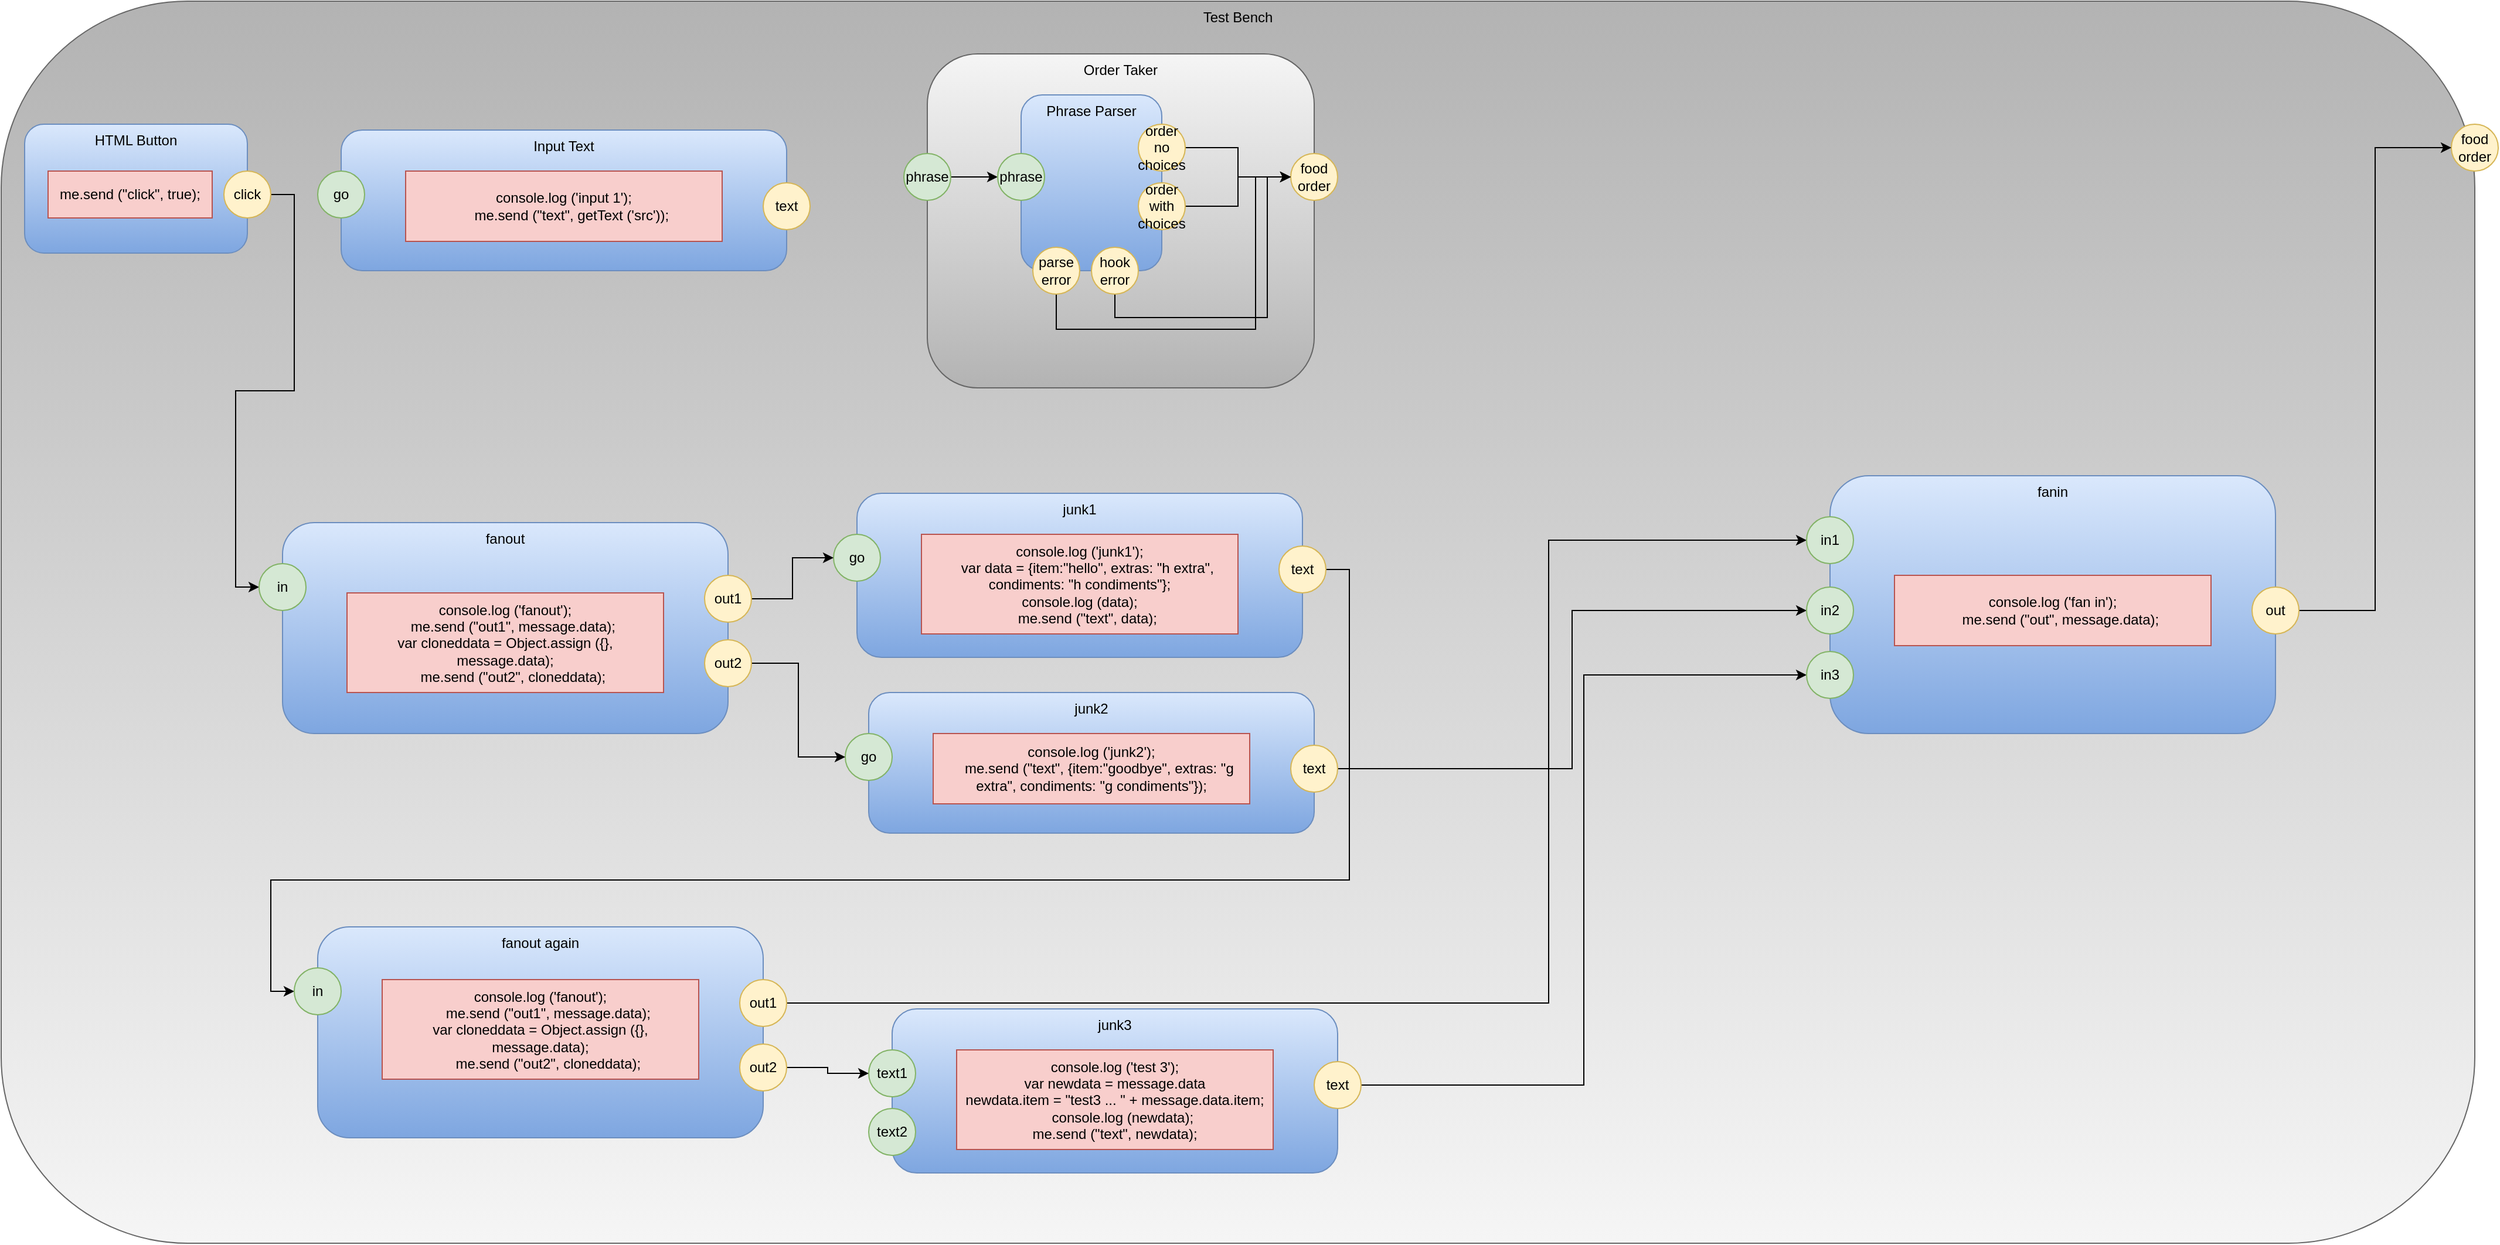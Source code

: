 <mxfile version="14.6.13" type="device"><diagram id="fo9xvGcHm88d3B_x5weG" name="testbench"><mxGraphModel dx="1241" dy="1540" grid="1" gridSize="10" guides="1" tooltips="1" connect="1" arrows="1" fold="1" page="1" pageScale="1" pageWidth="1100" pageHeight="850" math="0" shadow="0"><root><mxCell id="0"/><mxCell id="1" parent="0"/><mxCell id="TovHJiwwyZonmQ_bTznv-1" value="Test Bench" style="rounded=1;whiteSpace=wrap;html=1;horizontal=1;verticalAlign=top;gradientColor=#b3b3b3;fillColor=#f5f5f5;strokeColor=#666666;gradientDirection=north;" parent="1" vertex="1"><mxGeometry x="40" y="-780" width="2110" height="1060" as="geometry"/></mxCell><mxCell id="TovHJiwwyZonmQ_bTznv-2" value="Order Taker" style="rounded=1;whiteSpace=wrap;html=1;horizontal=1;verticalAlign=top;fillColor=#f5f5f5;strokeColor=#666666;gradientColor=#b3b3b3;" parent="1" vertex="1"><mxGeometry x="830" y="-735" width="330" height="285" as="geometry"/></mxCell><mxCell id="TovHJiwwyZonmQ_bTznv-7" value="food order" style="ellipse;whiteSpace=wrap;html=1;aspect=fixed;fillColor=#fff2cc;strokeColor=#d6b656;" parent="1" vertex="1"><mxGeometry x="1140" y="-650" width="40" height="40" as="geometry"/></mxCell><mxCell id="8fRTBHWT1LMxwT7S_JYk-12" style="edgeStyle=orthogonalEdgeStyle;rounded=0;orthogonalLoop=1;jettySize=auto;html=1;exitX=1;exitY=0.5;exitDx=0;exitDy=0;" parent="1" source="TovHJiwwyZonmQ_bTznv-10" target="8fRTBHWT1LMxwT7S_JYk-4" edge="1"><mxGeometry relative="1" as="geometry"/></mxCell><mxCell id="TovHJiwwyZonmQ_bTznv-10" value="phrase" style="ellipse;whiteSpace=wrap;html=1;aspect=fixed;fillColor=#d5e8d4;strokeColor=#82b366;" parent="1" vertex="1"><mxGeometry x="810" y="-650" width="40" height="40" as="geometry"/></mxCell><mxCell id="TovHJiwwyZonmQ_bTznv-13" value="HTML Button" style="rounded=1;whiteSpace=wrap;html=1;fillColor=#dae8fc;strokeColor=#6c8ebf;gradientColor=#7ea6e0;verticalAlign=top;" parent="1" vertex="1"><mxGeometry x="60" y="-675" width="190" height="110" as="geometry"/></mxCell><mxCell id="lLxG6PJgcpTXuLp3OtVY-51" style="edgeStyle=orthogonalEdgeStyle;rounded=0;orthogonalLoop=1;jettySize=auto;html=1;exitX=1;exitY=0.5;exitDx=0;exitDy=0;entryX=0;entryY=0.5;entryDx=0;entryDy=0;" edge="1" parent="1" source="TovHJiwwyZonmQ_bTznv-15" target="lLxG6PJgcpTXuLp3OtVY-45"><mxGeometry relative="1" as="geometry"/></mxCell><mxCell id="TovHJiwwyZonmQ_bTznv-15" value="click" style="ellipse;whiteSpace=wrap;html=1;aspect=fixed;fillColor=#fff2cc;strokeColor=#d6b656;" parent="1" vertex="1"><mxGeometry x="230" y="-635" width="40" height="40" as="geometry"/></mxCell><mxCell id="TovHJiwwyZonmQ_bTznv-16" value="Input Text" style="rounded=1;whiteSpace=wrap;html=1;fillColor=#dae8fc;strokeColor=#6c8ebf;gradientColor=#7ea6e0;verticalAlign=top;" parent="1" vertex="1"><mxGeometry x="330" y="-670" width="380" height="120" as="geometry"/></mxCell><mxCell id="TovHJiwwyZonmQ_bTznv-18" value="text" style="ellipse;whiteSpace=wrap;html=1;aspect=fixed;fillColor=#fff2cc;strokeColor=#d6b656;" parent="1" vertex="1"><mxGeometry x="690" y="-625" width="40" height="40" as="geometry"/></mxCell><mxCell id="TovHJiwwyZonmQ_bTznv-21" value="go" style="ellipse;whiteSpace=wrap;html=1;aspect=fixed;fillColor=#d5e8d4;strokeColor=#82b366;" parent="1" vertex="1"><mxGeometry x="310" y="-635" width="40" height="40" as="geometry"/></mxCell><mxCell id="TovHJiwwyZonmQ_bTznv-22" value="food order" style="ellipse;whiteSpace=wrap;html=1;aspect=fixed;fillColor=#fff2cc;strokeColor=#d6b656;" parent="1" vertex="1"><mxGeometry x="2130" y="-675" width="40" height="40" as="geometry"/></mxCell><mxCell id="8fRTBHWT1LMxwT7S_JYk-1" value="Phrase Parser" style="rounded=1;whiteSpace=wrap;html=1;gradientColor=#7ea6e0;fillColor=#dae8fc;strokeColor=#6c8ebf;verticalAlign=top;" parent="1" vertex="1"><mxGeometry x="910" y="-700" width="120" height="150" as="geometry"/></mxCell><mxCell id="8fRTBHWT1LMxwT7S_JYk-10" style="edgeStyle=orthogonalEdgeStyle;rounded=0;orthogonalLoop=1;jettySize=auto;html=1;exitX=1;exitY=0.5;exitDx=0;exitDy=0;" parent="1" source="8fRTBHWT1LMxwT7S_JYk-3" target="TovHJiwwyZonmQ_bTznv-7" edge="1"><mxGeometry relative="1" as="geometry"/></mxCell><mxCell id="8fRTBHWT1LMxwT7S_JYk-3" value="order no choices" style="ellipse;whiteSpace=wrap;html=1;aspect=fixed;fillColor=#fff2cc;strokeColor=#d6b656;" parent="1" vertex="1"><mxGeometry x="1010" y="-675" width="40" height="40" as="geometry"/></mxCell><mxCell id="8fRTBHWT1LMxwT7S_JYk-4" value="phrase" style="ellipse;whiteSpace=wrap;html=1;aspect=fixed;fillColor=#d5e8d4;strokeColor=#82b366;" parent="1" vertex="1"><mxGeometry x="890" y="-650" width="40" height="40" as="geometry"/></mxCell><mxCell id="8fRTBHWT1LMxwT7S_JYk-11" style="edgeStyle=orthogonalEdgeStyle;rounded=0;orthogonalLoop=1;jettySize=auto;html=1;exitX=1;exitY=0.5;exitDx=0;exitDy=0;" parent="1" source="8fRTBHWT1LMxwT7S_JYk-7" target="TovHJiwwyZonmQ_bTznv-7" edge="1"><mxGeometry relative="1" as="geometry"/></mxCell><mxCell id="8fRTBHWT1LMxwT7S_JYk-7" value="order with choices" style="ellipse;whiteSpace=wrap;html=1;aspect=fixed;fillColor=#fff2cc;strokeColor=#d6b656;" parent="1" vertex="1"><mxGeometry x="1010" y="-625" width="40" height="40" as="geometry"/></mxCell><mxCell id="SeB8fdTa3E1rDPtpntBL-6" style="edgeStyle=orthogonalEdgeStyle;rounded=0;orthogonalLoop=1;jettySize=auto;html=1;exitX=0.5;exitY=1;exitDx=0;exitDy=0;entryX=0;entryY=0.5;entryDx=0;entryDy=0;" parent="1" source="8fRTBHWT1LMxwT7S_JYk-8" target="TovHJiwwyZonmQ_bTznv-7" edge="1"><mxGeometry relative="1" as="geometry"><Array as="points"><mxPoint x="940" y="-500"/><mxPoint x="1110" y="-500"/><mxPoint x="1110" y="-630"/></Array></mxGeometry></mxCell><mxCell id="8fRTBHWT1LMxwT7S_JYk-8" value="parse error" style="ellipse;whiteSpace=wrap;html=1;aspect=fixed;fillColor=#fff2cc;strokeColor=#d6b656;" parent="1" vertex="1"><mxGeometry x="920" y="-570" width="40" height="40" as="geometry"/></mxCell><mxCell id="SeB8fdTa3E1rDPtpntBL-5" style="edgeStyle=orthogonalEdgeStyle;rounded=0;orthogonalLoop=1;jettySize=auto;html=1;exitX=0.5;exitY=1;exitDx=0;exitDy=0;entryX=0;entryY=0.5;entryDx=0;entryDy=0;" parent="1" source="8fRTBHWT1LMxwT7S_JYk-9" target="TovHJiwwyZonmQ_bTznv-7" edge="1"><mxGeometry relative="1" as="geometry"><Array as="points"><mxPoint x="990" y="-510"/><mxPoint x="1120" y="-510"/><mxPoint x="1120" y="-630"/></Array></mxGeometry></mxCell><mxCell id="8fRTBHWT1LMxwT7S_JYk-9" value="hook error" style="ellipse;whiteSpace=wrap;html=1;aspect=fixed;fillColor=#fff2cc;strokeColor=#d6b656;" parent="1" vertex="1"><mxGeometry x="970" y="-570" width="40" height="40" as="geometry"/></mxCell><mxCell id="d2PD9pr8LVU-TdM-kRBD-1" value="me.send (&quot;click&quot;, true);" style="rounded=0;whiteSpace=wrap;html=1;fillColor=#f8cecc;strokeColor=#b85450;" parent="1" vertex="1"><mxGeometry x="80" y="-635" width="140" height="40" as="geometry"/></mxCell><mxCell id="d2PD9pr8LVU-TdM-kRBD-3" value="&lt;div&gt;console.log ('input 1');&lt;/div&gt;&lt;div&gt;&amp;nbsp; &amp;nbsp; me.send (&quot;text&quot;, getText ('src'));&lt;/div&gt;" style="rounded=0;whiteSpace=wrap;html=1;fillColor=#f8cecc;strokeColor=#b85450;" parent="1" vertex="1"><mxGeometry x="385" y="-635" width="270" height="60" as="geometry"/></mxCell><mxCell id="lLxG6PJgcpTXuLp3OtVY-23" value="junk1" style="rounded=1;whiteSpace=wrap;html=1;fillColor=#dae8fc;strokeColor=#6c8ebf;gradientColor=#7ea6e0;verticalAlign=top;" vertex="1" parent="1"><mxGeometry x="770" y="-360" width="380" height="140" as="geometry"/></mxCell><mxCell id="lLxG6PJgcpTXuLp3OtVY-57" style="edgeStyle=orthogonalEdgeStyle;rounded=0;orthogonalLoop=1;jettySize=auto;html=1;exitX=1;exitY=0.5;exitDx=0;exitDy=0;entryX=0;entryY=0.5;entryDx=0;entryDy=0;" edge="1" parent="1" source="lLxG6PJgcpTXuLp3OtVY-24" target="lLxG6PJgcpTXuLp3OtVY-54"><mxGeometry relative="1" as="geometry"><Array as="points"><mxPoint x="1190" y="-295"/><mxPoint x="1190" y="-30"/><mxPoint x="270" y="-30"/><mxPoint x="270" y="65"/></Array></mxGeometry></mxCell><mxCell id="lLxG6PJgcpTXuLp3OtVY-24" value="text" style="ellipse;whiteSpace=wrap;html=1;aspect=fixed;fillColor=#fff2cc;strokeColor=#d6b656;" vertex="1" parent="1"><mxGeometry x="1130" y="-315" width="40" height="40" as="geometry"/></mxCell><mxCell id="lLxG6PJgcpTXuLp3OtVY-25" value="go" style="ellipse;whiteSpace=wrap;html=1;aspect=fixed;fillColor=#d5e8d4;strokeColor=#82b366;" vertex="1" parent="1"><mxGeometry x="750" y="-325" width="40" height="40" as="geometry"/></mxCell><mxCell id="lLxG6PJgcpTXuLp3OtVY-26" value="&lt;div&gt;console.log ('junk1');&lt;/div&gt;&lt;div&gt;&amp;nbsp; &amp;nbsp; var data = {item:&quot;hello&quot;, extras: &quot;h extra&quot;, condiments: &quot;h condiments&quot;};&lt;br&gt;&lt;/div&gt;&lt;div&gt;console.log (data);&lt;/div&gt;&amp;nbsp; &amp;nbsp; me.send (&quot;text&quot;, data);" style="rounded=0;whiteSpace=wrap;html=1;fillColor=#f8cecc;strokeColor=#b85450;" vertex="1" parent="1"><mxGeometry x="825" y="-325" width="270" height="85" as="geometry"/></mxCell><mxCell id="lLxG6PJgcpTXuLp3OtVY-30" value="junk2" style="rounded=1;whiteSpace=wrap;html=1;fillColor=#dae8fc;strokeColor=#6c8ebf;gradientColor=#7ea6e0;verticalAlign=top;" vertex="1" parent="1"><mxGeometry x="780" y="-190" width="380" height="120" as="geometry"/></mxCell><mxCell id="lLxG6PJgcpTXuLp3OtVY-69" style="edgeStyle=orthogonalEdgeStyle;rounded=0;orthogonalLoop=1;jettySize=auto;html=1;exitX=1;exitY=0.5;exitDx=0;exitDy=0;entryX=0;entryY=0.5;entryDx=0;entryDy=0;" edge="1" parent="1" source="lLxG6PJgcpTXuLp3OtVY-31" target="lLxG6PJgcpTXuLp3OtVY-65"><mxGeometry relative="1" as="geometry"/></mxCell><mxCell id="lLxG6PJgcpTXuLp3OtVY-31" value="text" style="ellipse;whiteSpace=wrap;html=1;aspect=fixed;fillColor=#fff2cc;strokeColor=#d6b656;" vertex="1" parent="1"><mxGeometry x="1140" y="-145" width="40" height="40" as="geometry"/></mxCell><mxCell id="lLxG6PJgcpTXuLp3OtVY-32" value="go" style="ellipse;whiteSpace=wrap;html=1;aspect=fixed;fillColor=#d5e8d4;strokeColor=#82b366;" vertex="1" parent="1"><mxGeometry x="760" y="-155" width="40" height="40" as="geometry"/></mxCell><mxCell id="lLxG6PJgcpTXuLp3OtVY-33" value="&lt;div&gt;console.log ('junk2');&lt;/div&gt;&lt;div&gt;&amp;nbsp; &amp;nbsp; me.send (&quot;text&quot;, {item:&quot;goodbye&quot;, extras: &quot;g extra&quot;, condiments: &quot;g condiments&quot;});&lt;/div&gt;" style="rounded=0;whiteSpace=wrap;html=1;fillColor=#f8cecc;strokeColor=#b85450;" vertex="1" parent="1"><mxGeometry x="835" y="-155" width="270" height="60" as="geometry"/></mxCell><mxCell id="lLxG6PJgcpTXuLp3OtVY-36" value="junk3" style="rounded=1;whiteSpace=wrap;html=1;fillColor=#dae8fc;strokeColor=#6c8ebf;gradientColor=#7ea6e0;verticalAlign=top;" vertex="1" parent="1"><mxGeometry x="800" y="80" width="380" height="140" as="geometry"/></mxCell><mxCell id="lLxG6PJgcpTXuLp3OtVY-68" style="edgeStyle=orthogonalEdgeStyle;rounded=0;orthogonalLoop=1;jettySize=auto;html=1;exitX=1;exitY=0.5;exitDx=0;exitDy=0;entryX=0;entryY=0.5;entryDx=0;entryDy=0;" edge="1" parent="1" source="lLxG6PJgcpTXuLp3OtVY-37" target="lLxG6PJgcpTXuLp3OtVY-66"><mxGeometry relative="1" as="geometry"/></mxCell><mxCell id="lLxG6PJgcpTXuLp3OtVY-37" value="text" style="ellipse;whiteSpace=wrap;html=1;aspect=fixed;fillColor=#fff2cc;strokeColor=#d6b656;" vertex="1" parent="1"><mxGeometry x="1160" y="125" width="40" height="40" as="geometry"/></mxCell><mxCell id="lLxG6PJgcpTXuLp3OtVY-38" value="text1" style="ellipse;whiteSpace=wrap;html=1;aspect=fixed;fillColor=#d5e8d4;strokeColor=#82b366;" vertex="1" parent="1"><mxGeometry x="780" y="115" width="40" height="40" as="geometry"/></mxCell><mxCell id="lLxG6PJgcpTXuLp3OtVY-39" value="&lt;div&gt;console.log ('test 3');&lt;/div&gt;&lt;div&gt;var newdata = message.data&lt;/div&gt;&lt;div&gt;newdata.item = &quot;test3 ... &quot; + message.data.item;&lt;/div&gt;&lt;div&gt;&amp;nbsp; &amp;nbsp; console.log (newdata);&lt;/div&gt;&lt;div&gt;me.send (&quot;text&quot;, newdata);&lt;/div&gt;" style="rounded=0;whiteSpace=wrap;html=1;fillColor=#f8cecc;strokeColor=#b85450;" vertex="1" parent="1"><mxGeometry x="855" y="115" width="270" height="85" as="geometry"/></mxCell><mxCell id="lLxG6PJgcpTXuLp3OtVY-40" value="text2" style="ellipse;whiteSpace=wrap;html=1;aspect=fixed;fillColor=#d5e8d4;strokeColor=#82b366;" vertex="1" parent="1"><mxGeometry x="780" y="165" width="40" height="40" as="geometry"/></mxCell><mxCell id="lLxG6PJgcpTXuLp3OtVY-43" value="fanout" style="rounded=1;whiteSpace=wrap;html=1;fillColor=#dae8fc;strokeColor=#6c8ebf;gradientColor=#7ea6e0;verticalAlign=top;" vertex="1" parent="1"><mxGeometry x="280" y="-335" width="380" height="180" as="geometry"/></mxCell><mxCell id="lLxG6PJgcpTXuLp3OtVY-49" style="edgeStyle=orthogonalEdgeStyle;rounded=0;orthogonalLoop=1;jettySize=auto;html=1;exitX=1;exitY=0.5;exitDx=0;exitDy=0;entryX=0;entryY=0.5;entryDx=0;entryDy=0;" edge="1" parent="1" source="lLxG6PJgcpTXuLp3OtVY-44" target="lLxG6PJgcpTXuLp3OtVY-25"><mxGeometry relative="1" as="geometry"/></mxCell><mxCell id="lLxG6PJgcpTXuLp3OtVY-44" value="out1" style="ellipse;whiteSpace=wrap;html=1;aspect=fixed;fillColor=#fff2cc;strokeColor=#d6b656;" vertex="1" parent="1"><mxGeometry x="640" y="-290" width="40" height="40" as="geometry"/></mxCell><mxCell id="lLxG6PJgcpTXuLp3OtVY-45" value="in" style="ellipse;whiteSpace=wrap;html=1;aspect=fixed;fillColor=#d5e8d4;strokeColor=#82b366;" vertex="1" parent="1"><mxGeometry x="260" y="-300" width="40" height="40" as="geometry"/></mxCell><mxCell id="lLxG6PJgcpTXuLp3OtVY-46" value="&lt;div&gt;console.log ('fanout');&lt;/div&gt;&lt;div&gt;&amp;nbsp; &amp;nbsp; me.send (&quot;out1&quot;, message.data);&lt;br&gt;&lt;/div&gt;&lt;div&gt;var cloneddata = Object.assign ({}, message.data);&lt;/div&gt;&lt;div&gt;&amp;nbsp; &amp;nbsp; me.send (&quot;out2&quot;, cloneddata);&lt;br&gt;&lt;/div&gt;" style="rounded=0;whiteSpace=wrap;html=1;fillColor=#f8cecc;strokeColor=#b85450;" vertex="1" parent="1"><mxGeometry x="335" y="-275" width="270" height="85" as="geometry"/></mxCell><mxCell id="lLxG6PJgcpTXuLp3OtVY-50" style="edgeStyle=orthogonalEdgeStyle;rounded=0;orthogonalLoop=1;jettySize=auto;html=1;exitX=1;exitY=0.5;exitDx=0;exitDy=0;entryX=0;entryY=0.5;entryDx=0;entryDy=0;" edge="1" parent="1" source="lLxG6PJgcpTXuLp3OtVY-48" target="lLxG6PJgcpTXuLp3OtVY-32"><mxGeometry relative="1" as="geometry"/></mxCell><mxCell id="lLxG6PJgcpTXuLp3OtVY-48" value="out2" style="ellipse;whiteSpace=wrap;html=1;aspect=fixed;fillColor=#fff2cc;strokeColor=#d6b656;" vertex="1" parent="1"><mxGeometry x="640" y="-235" width="40" height="40" as="geometry"/></mxCell><mxCell id="lLxG6PJgcpTXuLp3OtVY-52" value="fanout again" style="rounded=1;whiteSpace=wrap;html=1;fillColor=#dae8fc;strokeColor=#6c8ebf;gradientColor=#7ea6e0;verticalAlign=top;" vertex="1" parent="1"><mxGeometry x="310" y="10" width="380" height="180" as="geometry"/></mxCell><mxCell id="lLxG6PJgcpTXuLp3OtVY-71" style="edgeStyle=orthogonalEdgeStyle;rounded=0;orthogonalLoop=1;jettySize=auto;html=1;exitX=1;exitY=0.5;exitDx=0;exitDy=0;entryX=0;entryY=0.5;entryDx=0;entryDy=0;" edge="1" parent="1" source="lLxG6PJgcpTXuLp3OtVY-53" target="lLxG6PJgcpTXuLp3OtVY-62"><mxGeometry relative="1" as="geometry"><Array as="points"><mxPoint x="1360" y="75"/><mxPoint x="1360" y="-320"/></Array></mxGeometry></mxCell><mxCell id="lLxG6PJgcpTXuLp3OtVY-53" value="out1" style="ellipse;whiteSpace=wrap;html=1;aspect=fixed;fillColor=#fff2cc;strokeColor=#d6b656;" vertex="1" parent="1"><mxGeometry x="670" y="55" width="40" height="40" as="geometry"/></mxCell><mxCell id="lLxG6PJgcpTXuLp3OtVY-54" value="in" style="ellipse;whiteSpace=wrap;html=1;aspect=fixed;fillColor=#d5e8d4;strokeColor=#82b366;" vertex="1" parent="1"><mxGeometry x="290" y="45" width="40" height="40" as="geometry"/></mxCell><mxCell id="lLxG6PJgcpTXuLp3OtVY-59" style="edgeStyle=orthogonalEdgeStyle;rounded=0;orthogonalLoop=1;jettySize=auto;html=1;exitX=1;exitY=0.5;exitDx=0;exitDy=0;entryX=0;entryY=0.5;entryDx=0;entryDy=0;" edge="1" parent="1" source="lLxG6PJgcpTXuLp3OtVY-56" target="lLxG6PJgcpTXuLp3OtVY-38"><mxGeometry relative="1" as="geometry"/></mxCell><mxCell id="lLxG6PJgcpTXuLp3OtVY-56" value="out2" style="ellipse;whiteSpace=wrap;html=1;aspect=fixed;fillColor=#fff2cc;strokeColor=#d6b656;" vertex="1" parent="1"><mxGeometry x="670" y="110" width="40" height="40" as="geometry"/></mxCell><mxCell id="lLxG6PJgcpTXuLp3OtVY-60" value="fanin" style="rounded=1;whiteSpace=wrap;html=1;fillColor=#dae8fc;strokeColor=#6c8ebf;gradientColor=#7ea6e0;verticalAlign=top;" vertex="1" parent="1"><mxGeometry x="1600" y="-375" width="380" height="220" as="geometry"/></mxCell><mxCell id="lLxG6PJgcpTXuLp3OtVY-67" style="edgeStyle=orthogonalEdgeStyle;rounded=0;orthogonalLoop=1;jettySize=auto;html=1;exitX=1;exitY=0.5;exitDx=0;exitDy=0;entryX=0;entryY=0.5;entryDx=0;entryDy=0;" edge="1" parent="1" source="lLxG6PJgcpTXuLp3OtVY-61" target="TovHJiwwyZonmQ_bTznv-22"><mxGeometry relative="1" as="geometry"/></mxCell><mxCell id="lLxG6PJgcpTXuLp3OtVY-61" value="out" style="ellipse;whiteSpace=wrap;html=1;aspect=fixed;fillColor=#fff2cc;strokeColor=#d6b656;" vertex="1" parent="1"><mxGeometry x="1960" y="-280" width="40" height="40" as="geometry"/></mxCell><mxCell id="lLxG6PJgcpTXuLp3OtVY-62" value="in1" style="ellipse;whiteSpace=wrap;html=1;aspect=fixed;fillColor=#d5e8d4;strokeColor=#82b366;" vertex="1" parent="1"><mxGeometry x="1580" y="-340" width="40" height="40" as="geometry"/></mxCell><mxCell id="lLxG6PJgcpTXuLp3OtVY-63" value="&lt;div&gt;console.log ('fan in');&lt;/div&gt;&lt;div&gt;&amp;nbsp; &amp;nbsp; me.send (&quot;out&quot;, message.data);&lt;/div&gt;" style="rounded=0;whiteSpace=wrap;html=1;fillColor=#f8cecc;strokeColor=#b85450;" vertex="1" parent="1"><mxGeometry x="1655" y="-290" width="270" height="60" as="geometry"/></mxCell><mxCell id="lLxG6PJgcpTXuLp3OtVY-65" value="in2" style="ellipse;whiteSpace=wrap;html=1;aspect=fixed;fillColor=#d5e8d4;strokeColor=#82b366;" vertex="1" parent="1"><mxGeometry x="1580" y="-280" width="40" height="40" as="geometry"/></mxCell><mxCell id="lLxG6PJgcpTXuLp3OtVY-66" value="in3" style="ellipse;whiteSpace=wrap;html=1;aspect=fixed;fillColor=#d5e8d4;strokeColor=#82b366;" vertex="1" parent="1"><mxGeometry x="1580" y="-225" width="40" height="40" as="geometry"/></mxCell><mxCell id="lLxG6PJgcpTXuLp3OtVY-72" value="&lt;div&gt;console.log ('fanout');&lt;/div&gt;&lt;div&gt;&amp;nbsp; &amp;nbsp; me.send (&quot;out1&quot;, message.data);&lt;br&gt;&lt;/div&gt;&lt;div&gt;var cloneddata = Object.assign ({}, message.data);&lt;/div&gt;&lt;div&gt;&amp;nbsp; &amp;nbsp; me.send (&quot;out2&quot;, cloneddata);&lt;br&gt;&lt;/div&gt;" style="rounded=0;whiteSpace=wrap;html=1;fillColor=#f8cecc;strokeColor=#b85450;" vertex="1" parent="1"><mxGeometry x="365" y="55" width="270" height="85" as="geometry"/></mxCell></root></mxGraphModel></diagram></mxfile>